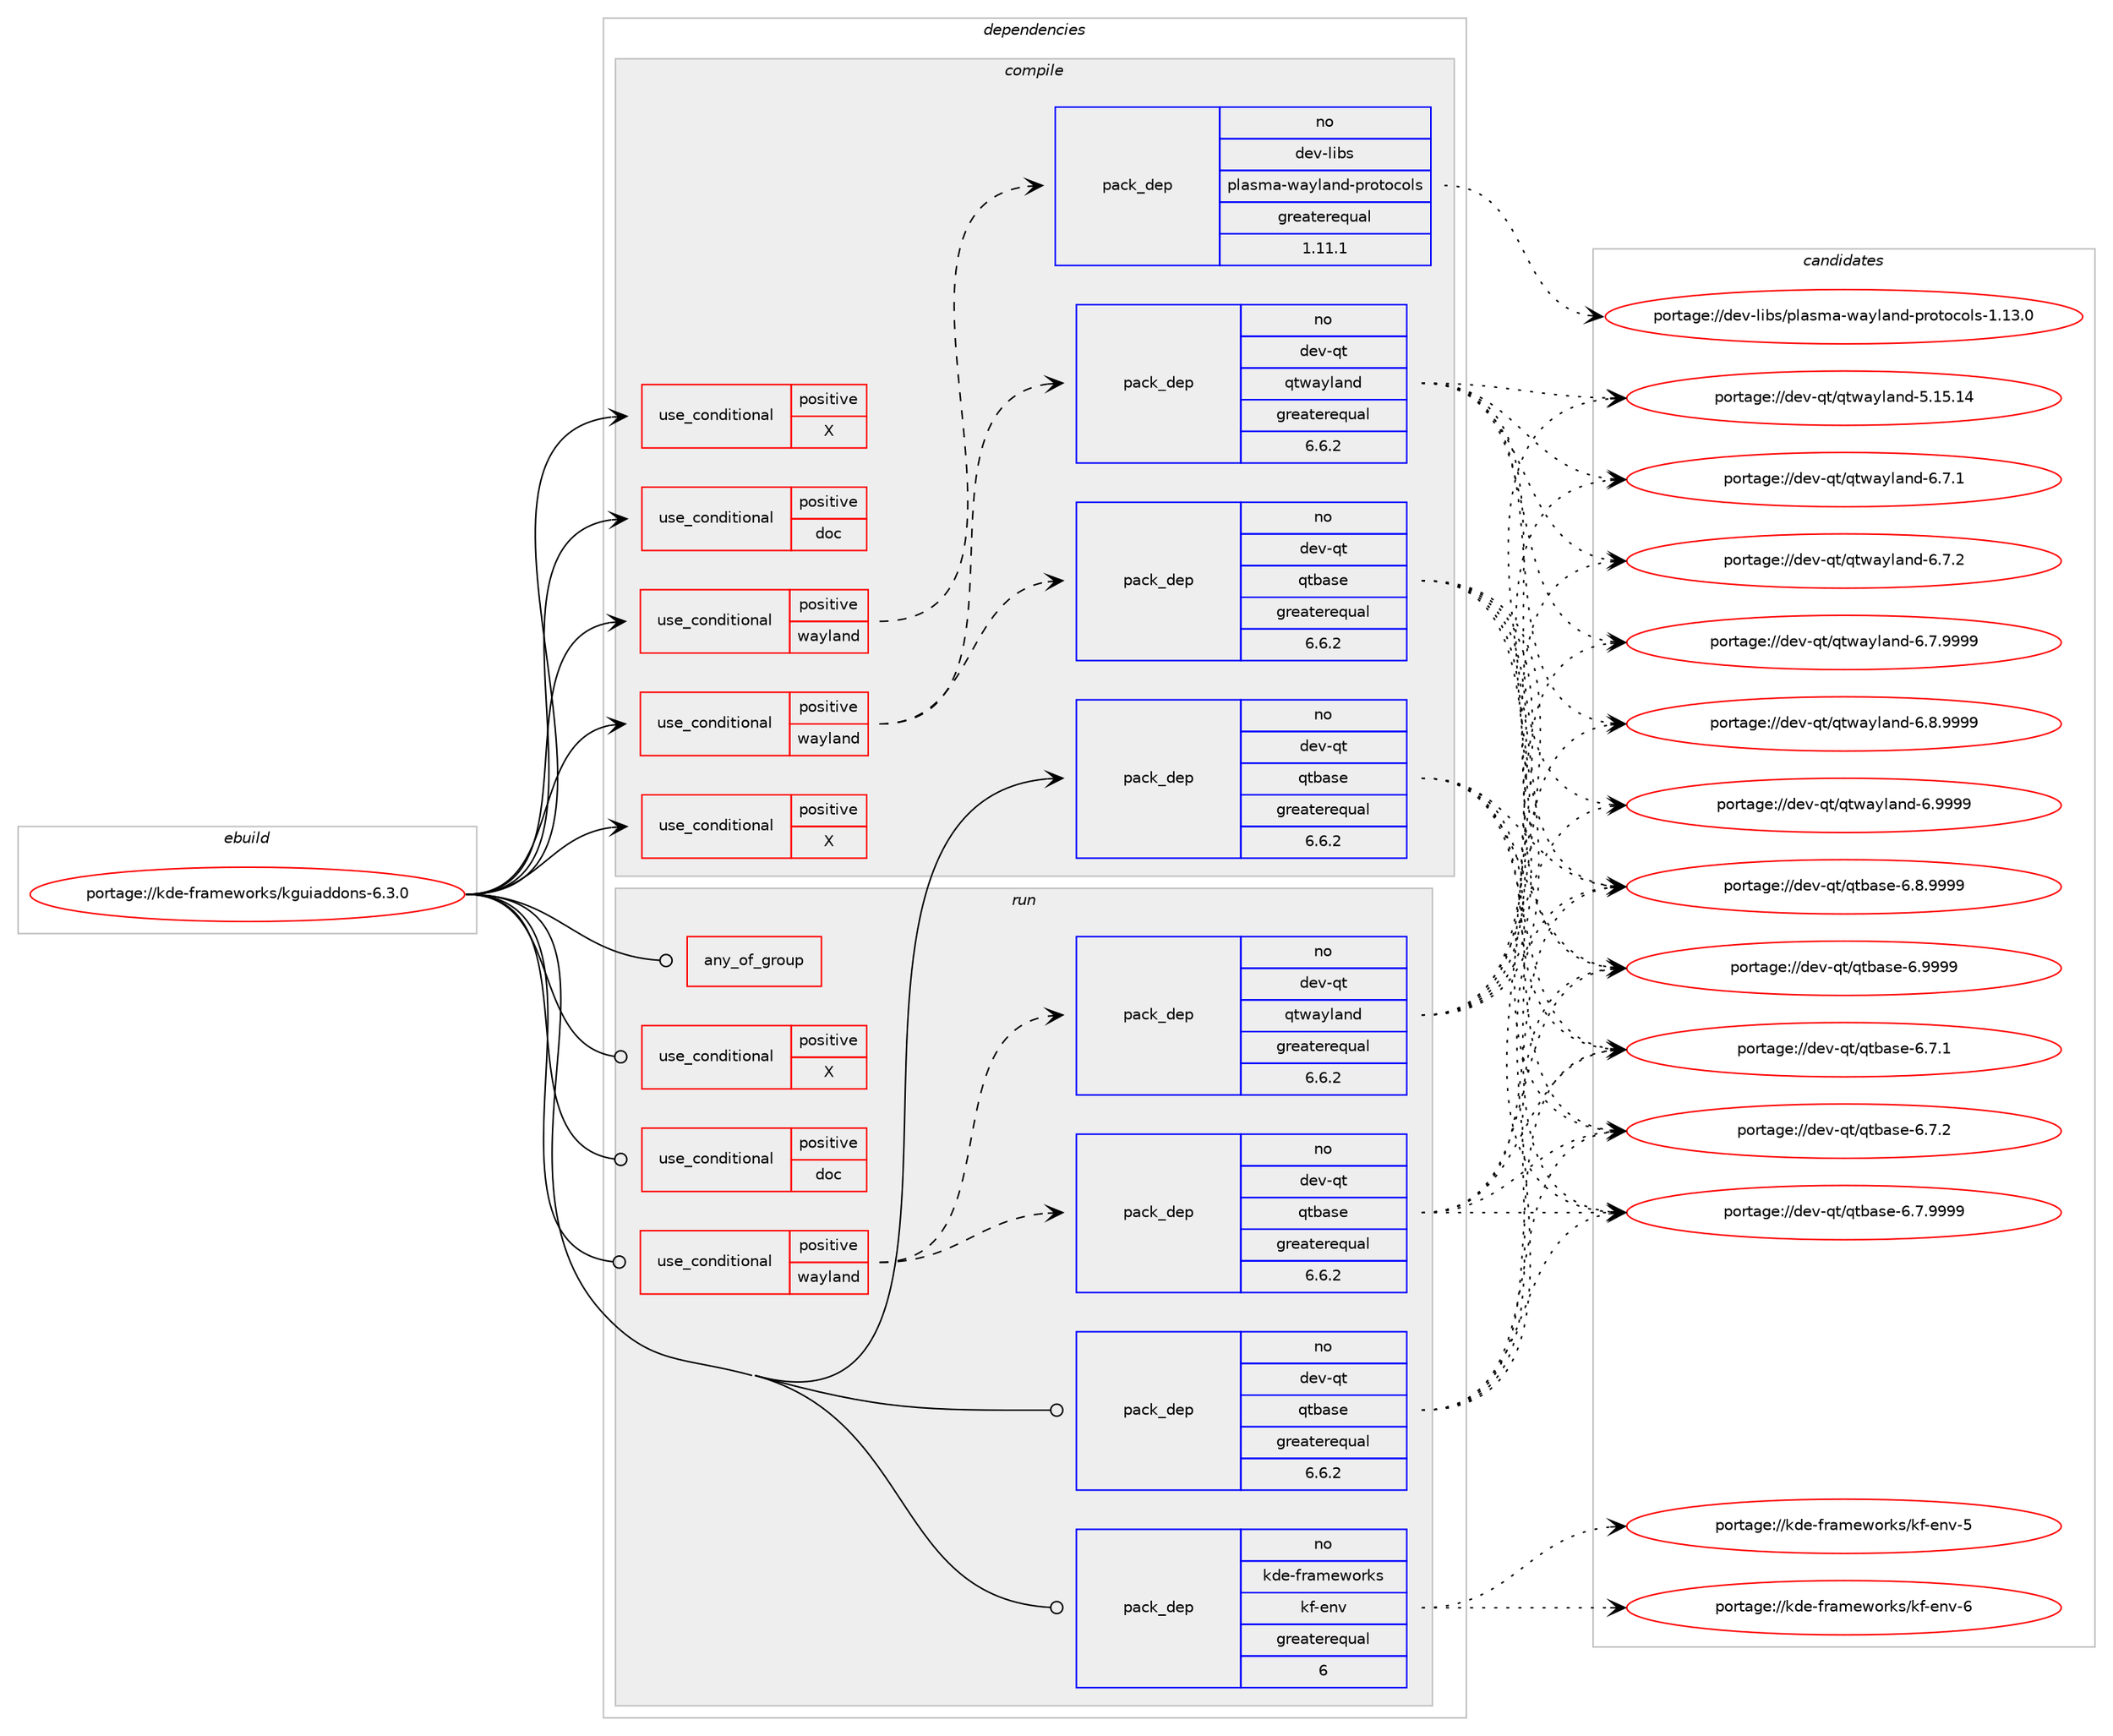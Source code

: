 digraph prolog {

# *************
# Graph options
# *************

newrank=true;
concentrate=true;
compound=true;
graph [rankdir=LR,fontname=Helvetica,fontsize=10,ranksep=1.5];#, ranksep=2.5, nodesep=0.2];
edge  [arrowhead=vee];
node  [fontname=Helvetica,fontsize=10];

# **********
# The ebuild
# **********

subgraph cluster_leftcol {
color=gray;
rank=same;
label=<<i>ebuild</i>>;
id [label="portage://kde-frameworks/kguiaddons-6.3.0", color=red, width=4, href="../kde-frameworks/kguiaddons-6.3.0.svg"];
}

# ****************
# The dependencies
# ****************

subgraph cluster_midcol {
color=gray;
label=<<i>dependencies</i>>;
subgraph cluster_compile {
fillcolor="#eeeeee";
style=filled;
label=<<i>compile</i>>;
subgraph cond66389 {
dependency136634 [label=<<TABLE BORDER="0" CELLBORDER="1" CELLSPACING="0" CELLPADDING="4"><TR><TD ROWSPAN="3" CELLPADDING="10">use_conditional</TD></TR><TR><TD>positive</TD></TR><TR><TD>X</TD></TR></TABLE>>, shape=none, color=red];
# *** BEGIN UNKNOWN DEPENDENCY TYPE (TODO) ***
# dependency136634 -> package_dependency(portage://kde-frameworks/kguiaddons-6.3.0,install,no,x11-libs,libX11,none,[,,],[],[])
# *** END UNKNOWN DEPENDENCY TYPE (TODO) ***

}
id:e -> dependency136634:w [weight=20,style="solid",arrowhead="vee"];
subgraph cond66390 {
dependency136635 [label=<<TABLE BORDER="0" CELLBORDER="1" CELLSPACING="0" CELLPADDING="4"><TR><TD ROWSPAN="3" CELLPADDING="10">use_conditional</TD></TR><TR><TD>positive</TD></TR><TR><TD>X</TD></TR></TABLE>>, shape=none, color=red];
# *** BEGIN UNKNOWN DEPENDENCY TYPE (TODO) ***
# dependency136635 -> package_dependency(portage://kde-frameworks/kguiaddons-6.3.0,install,no,x11-libs,libxcb,none,[,,],[],[])
# *** END UNKNOWN DEPENDENCY TYPE (TODO) ***

}
id:e -> dependency136635:w [weight=20,style="solid",arrowhead="vee"];
subgraph cond66391 {
dependency136636 [label=<<TABLE BORDER="0" CELLBORDER="1" CELLSPACING="0" CELLPADDING="4"><TR><TD ROWSPAN="3" CELLPADDING="10">use_conditional</TD></TR><TR><TD>positive</TD></TR><TR><TD>doc</TD></TR></TABLE>>, shape=none, color=red];
# *** BEGIN UNKNOWN DEPENDENCY TYPE (TODO) ***
# dependency136636 -> package_dependency(portage://kde-frameworks/kguiaddons-6.3.0,install,no,dev-qt,qt-docs,none,[,,],[slot(6)],[])
# *** END UNKNOWN DEPENDENCY TYPE (TODO) ***

}
id:e -> dependency136636:w [weight=20,style="solid",arrowhead="vee"];
subgraph cond66392 {
dependency136637 [label=<<TABLE BORDER="0" CELLBORDER="1" CELLSPACING="0" CELLPADDING="4"><TR><TD ROWSPAN="3" CELLPADDING="10">use_conditional</TD></TR><TR><TD>positive</TD></TR><TR><TD>wayland</TD></TR></TABLE>>, shape=none, color=red];
subgraph pack68255 {
dependency136638 [label=<<TABLE BORDER="0" CELLBORDER="1" CELLSPACING="0" CELLPADDING="4" WIDTH="220"><TR><TD ROWSPAN="6" CELLPADDING="30">pack_dep</TD></TR><TR><TD WIDTH="110">no</TD></TR><TR><TD>dev-libs</TD></TR><TR><TD>plasma-wayland-protocols</TD></TR><TR><TD>greaterequal</TD></TR><TR><TD>1.11.1</TD></TR></TABLE>>, shape=none, color=blue];
}
dependency136637:e -> dependency136638:w [weight=20,style="dashed",arrowhead="vee"];
}
id:e -> dependency136637:w [weight=20,style="solid",arrowhead="vee"];
subgraph cond66393 {
dependency136639 [label=<<TABLE BORDER="0" CELLBORDER="1" CELLSPACING="0" CELLPADDING="4"><TR><TD ROWSPAN="3" CELLPADDING="10">use_conditional</TD></TR><TR><TD>positive</TD></TR><TR><TD>wayland</TD></TR></TABLE>>, shape=none, color=red];
# *** BEGIN UNKNOWN DEPENDENCY TYPE (TODO) ***
# dependency136639 -> package_dependency(portage://kde-frameworks/kguiaddons-6.3.0,install,no,dev-libs,wayland,none,[,,],[],[])
# *** END UNKNOWN DEPENDENCY TYPE (TODO) ***

subgraph pack68256 {
dependency136640 [label=<<TABLE BORDER="0" CELLBORDER="1" CELLSPACING="0" CELLPADDING="4" WIDTH="220"><TR><TD ROWSPAN="6" CELLPADDING="30">pack_dep</TD></TR><TR><TD WIDTH="110">no</TD></TR><TR><TD>dev-qt</TD></TR><TR><TD>qtbase</TD></TR><TR><TD>greaterequal</TD></TR><TR><TD>6.6.2</TD></TR></TABLE>>, shape=none, color=blue];
}
dependency136639:e -> dependency136640:w [weight=20,style="dashed",arrowhead="vee"];
subgraph pack68257 {
dependency136641 [label=<<TABLE BORDER="0" CELLBORDER="1" CELLSPACING="0" CELLPADDING="4" WIDTH="220"><TR><TD ROWSPAN="6" CELLPADDING="30">pack_dep</TD></TR><TR><TD WIDTH="110">no</TD></TR><TR><TD>dev-qt</TD></TR><TR><TD>qtwayland</TD></TR><TR><TD>greaterequal</TD></TR><TR><TD>6.6.2</TD></TR></TABLE>>, shape=none, color=blue];
}
dependency136639:e -> dependency136641:w [weight=20,style="dashed",arrowhead="vee"];
}
id:e -> dependency136639:w [weight=20,style="solid",arrowhead="vee"];
subgraph pack68258 {
dependency136642 [label=<<TABLE BORDER="0" CELLBORDER="1" CELLSPACING="0" CELLPADDING="4" WIDTH="220"><TR><TD ROWSPAN="6" CELLPADDING="30">pack_dep</TD></TR><TR><TD WIDTH="110">no</TD></TR><TR><TD>dev-qt</TD></TR><TR><TD>qtbase</TD></TR><TR><TD>greaterequal</TD></TR><TR><TD>6.6.2</TD></TR></TABLE>>, shape=none, color=blue];
}
id:e -> dependency136642:w [weight=20,style="solid",arrowhead="vee"];
# *** BEGIN UNKNOWN DEPENDENCY TYPE (TODO) ***
# id -> package_dependency(portage://kde-frameworks/kguiaddons-6.3.0,install,no,dev-qt,qtbase,none,[,,],[slot(6)],[])
# *** END UNKNOWN DEPENDENCY TYPE (TODO) ***

# *** BEGIN UNKNOWN DEPENDENCY TYPE (TODO) ***
# id -> package_dependency(portage://kde-frameworks/kguiaddons-6.3.0,install,no,x11-base,xorg-proto,none,[,,],[],[])
# *** END UNKNOWN DEPENDENCY TYPE (TODO) ***

}
subgraph cluster_compileandrun {
fillcolor="#eeeeee";
style=filled;
label=<<i>compile and run</i>>;
}
subgraph cluster_run {
fillcolor="#eeeeee";
style=filled;
label=<<i>run</i>>;
subgraph any1838 {
dependency136643 [label=<<TABLE BORDER="0" CELLBORDER="1" CELLSPACING="0" CELLPADDING="4"><TR><TD CELLPADDING="10">any_of_group</TD></TR></TABLE>>, shape=none, color=red];# *** BEGIN UNKNOWN DEPENDENCY TYPE (TODO) ***
# dependency136643 -> package_dependency(portage://kde-frameworks/kguiaddons-6.3.0,run,no,kde-frameworks,breeze-icons,none,[,,],any_different_slot,[])
# *** END UNKNOWN DEPENDENCY TYPE (TODO) ***

# *** BEGIN UNKNOWN DEPENDENCY TYPE (TODO) ***
# dependency136643 -> package_dependency(portage://kde-frameworks/kguiaddons-6.3.0,run,no,kde-frameworks,oxygen-icons,none,[,,],any_different_slot,[])
# *** END UNKNOWN DEPENDENCY TYPE (TODO) ***

}
id:e -> dependency136643:w [weight=20,style="solid",arrowhead="odot"];
subgraph cond66394 {
dependency136644 [label=<<TABLE BORDER="0" CELLBORDER="1" CELLSPACING="0" CELLPADDING="4"><TR><TD ROWSPAN="3" CELLPADDING="10">use_conditional</TD></TR><TR><TD>positive</TD></TR><TR><TD>X</TD></TR></TABLE>>, shape=none, color=red];
# *** BEGIN UNKNOWN DEPENDENCY TYPE (TODO) ***
# dependency136644 -> package_dependency(portage://kde-frameworks/kguiaddons-6.3.0,run,no,x11-libs,libX11,none,[,,],[],[])
# *** END UNKNOWN DEPENDENCY TYPE (TODO) ***

}
id:e -> dependency136644:w [weight=20,style="solid",arrowhead="odot"];
subgraph cond66395 {
dependency136645 [label=<<TABLE BORDER="0" CELLBORDER="1" CELLSPACING="0" CELLPADDING="4"><TR><TD ROWSPAN="3" CELLPADDING="10">use_conditional</TD></TR><TR><TD>positive</TD></TR><TR><TD>doc</TD></TR></TABLE>>, shape=none, color=red];
# *** BEGIN UNKNOWN DEPENDENCY TYPE (TODO) ***
# dependency136645 -> package_dependency(portage://kde-frameworks/kguiaddons-6.3.0,run,no,dev-qt,qt-docs,none,[,,],[slot(6)],[])
# *** END UNKNOWN DEPENDENCY TYPE (TODO) ***

}
id:e -> dependency136645:w [weight=20,style="solid",arrowhead="odot"];
subgraph cond66396 {
dependency136646 [label=<<TABLE BORDER="0" CELLBORDER="1" CELLSPACING="0" CELLPADDING="4"><TR><TD ROWSPAN="3" CELLPADDING="10">use_conditional</TD></TR><TR><TD>positive</TD></TR><TR><TD>wayland</TD></TR></TABLE>>, shape=none, color=red];
# *** BEGIN UNKNOWN DEPENDENCY TYPE (TODO) ***
# dependency136646 -> package_dependency(portage://kde-frameworks/kguiaddons-6.3.0,run,no,dev-libs,wayland,none,[,,],[],[])
# *** END UNKNOWN DEPENDENCY TYPE (TODO) ***

subgraph pack68259 {
dependency136647 [label=<<TABLE BORDER="0" CELLBORDER="1" CELLSPACING="0" CELLPADDING="4" WIDTH="220"><TR><TD ROWSPAN="6" CELLPADDING="30">pack_dep</TD></TR><TR><TD WIDTH="110">no</TD></TR><TR><TD>dev-qt</TD></TR><TR><TD>qtbase</TD></TR><TR><TD>greaterequal</TD></TR><TR><TD>6.6.2</TD></TR></TABLE>>, shape=none, color=blue];
}
dependency136646:e -> dependency136647:w [weight=20,style="dashed",arrowhead="vee"];
subgraph pack68260 {
dependency136648 [label=<<TABLE BORDER="0" CELLBORDER="1" CELLSPACING="0" CELLPADDING="4" WIDTH="220"><TR><TD ROWSPAN="6" CELLPADDING="30">pack_dep</TD></TR><TR><TD WIDTH="110">no</TD></TR><TR><TD>dev-qt</TD></TR><TR><TD>qtwayland</TD></TR><TR><TD>greaterequal</TD></TR><TR><TD>6.6.2</TD></TR></TABLE>>, shape=none, color=blue];
}
dependency136646:e -> dependency136648:w [weight=20,style="dashed",arrowhead="vee"];
}
id:e -> dependency136646:w [weight=20,style="solid",arrowhead="odot"];
subgraph pack68261 {
dependency136649 [label=<<TABLE BORDER="0" CELLBORDER="1" CELLSPACING="0" CELLPADDING="4" WIDTH="220"><TR><TD ROWSPAN="6" CELLPADDING="30">pack_dep</TD></TR><TR><TD WIDTH="110">no</TD></TR><TR><TD>dev-qt</TD></TR><TR><TD>qtbase</TD></TR><TR><TD>greaterequal</TD></TR><TR><TD>6.6.2</TD></TR></TABLE>>, shape=none, color=blue];
}
id:e -> dependency136649:w [weight=20,style="solid",arrowhead="odot"];
# *** BEGIN UNKNOWN DEPENDENCY TYPE (TODO) ***
# id -> package_dependency(portage://kde-frameworks/kguiaddons-6.3.0,run,no,dev-qt,qtbase,none,[,,],[slot(6)],[])
# *** END UNKNOWN DEPENDENCY TYPE (TODO) ***

subgraph pack68262 {
dependency136650 [label=<<TABLE BORDER="0" CELLBORDER="1" CELLSPACING="0" CELLPADDING="4" WIDTH="220"><TR><TD ROWSPAN="6" CELLPADDING="30">pack_dep</TD></TR><TR><TD WIDTH="110">no</TD></TR><TR><TD>kde-frameworks</TD></TR><TR><TD>kf-env</TD></TR><TR><TD>greaterequal</TD></TR><TR><TD>6</TD></TR></TABLE>>, shape=none, color=blue];
}
id:e -> dependency136650:w [weight=20,style="solid",arrowhead="odot"];
# *** BEGIN UNKNOWN DEPENDENCY TYPE (TODO) ***
# id -> package_dependency(portage://kde-frameworks/kguiaddons-6.3.0,run,weak,kde-frameworks,kguiaddons,none,[,,],[slot(5)],[use(disable(kf6compat),negative)])
# *** END UNKNOWN DEPENDENCY TYPE (TODO) ***

}
}

# **************
# The candidates
# **************

subgraph cluster_choices {
rank=same;
color=gray;
label=<<i>candidates</i>>;

subgraph choice68255 {
color=black;
nodesep=1;
choice1001011184510810598115471121089711510997451199712110897110100451121141111161119911110811545494649514648 [label="portage://dev-libs/plasma-wayland-protocols-1.13.0", color=red, width=4,href="../dev-libs/plasma-wayland-protocols-1.13.0.svg"];
dependency136638:e -> choice1001011184510810598115471121089711510997451199712110897110100451121141111161119911110811545494649514648:w [style=dotted,weight="100"];
}
subgraph choice68256 {
color=black;
nodesep=1;
choice10010111845113116471131169897115101455446554649 [label="portage://dev-qt/qtbase-6.7.1", color=red, width=4,href="../dev-qt/qtbase-6.7.1.svg"];
choice10010111845113116471131169897115101455446554650 [label="portage://dev-qt/qtbase-6.7.2", color=red, width=4,href="../dev-qt/qtbase-6.7.2.svg"];
choice10010111845113116471131169897115101455446554657575757 [label="portage://dev-qt/qtbase-6.7.9999", color=red, width=4,href="../dev-qt/qtbase-6.7.9999.svg"];
choice10010111845113116471131169897115101455446564657575757 [label="portage://dev-qt/qtbase-6.8.9999", color=red, width=4,href="../dev-qt/qtbase-6.8.9999.svg"];
choice1001011184511311647113116989711510145544657575757 [label="portage://dev-qt/qtbase-6.9999", color=red, width=4,href="../dev-qt/qtbase-6.9999.svg"];
dependency136640:e -> choice10010111845113116471131169897115101455446554649:w [style=dotted,weight="100"];
dependency136640:e -> choice10010111845113116471131169897115101455446554650:w [style=dotted,weight="100"];
dependency136640:e -> choice10010111845113116471131169897115101455446554657575757:w [style=dotted,weight="100"];
dependency136640:e -> choice10010111845113116471131169897115101455446564657575757:w [style=dotted,weight="100"];
dependency136640:e -> choice1001011184511311647113116989711510145544657575757:w [style=dotted,weight="100"];
}
subgraph choice68257 {
color=black;
nodesep=1;
choice100101118451131164711311611997121108971101004553464953464952 [label="portage://dev-qt/qtwayland-5.15.14", color=red, width=4,href="../dev-qt/qtwayland-5.15.14.svg"];
choice10010111845113116471131161199712110897110100455446554649 [label="portage://dev-qt/qtwayland-6.7.1", color=red, width=4,href="../dev-qt/qtwayland-6.7.1.svg"];
choice10010111845113116471131161199712110897110100455446554650 [label="portage://dev-qt/qtwayland-6.7.2", color=red, width=4,href="../dev-qt/qtwayland-6.7.2.svg"];
choice10010111845113116471131161199712110897110100455446554657575757 [label="portage://dev-qt/qtwayland-6.7.9999", color=red, width=4,href="../dev-qt/qtwayland-6.7.9999.svg"];
choice10010111845113116471131161199712110897110100455446564657575757 [label="portage://dev-qt/qtwayland-6.8.9999", color=red, width=4,href="../dev-qt/qtwayland-6.8.9999.svg"];
choice1001011184511311647113116119971211089711010045544657575757 [label="portage://dev-qt/qtwayland-6.9999", color=red, width=4,href="../dev-qt/qtwayland-6.9999.svg"];
dependency136641:e -> choice100101118451131164711311611997121108971101004553464953464952:w [style=dotted,weight="100"];
dependency136641:e -> choice10010111845113116471131161199712110897110100455446554649:w [style=dotted,weight="100"];
dependency136641:e -> choice10010111845113116471131161199712110897110100455446554650:w [style=dotted,weight="100"];
dependency136641:e -> choice10010111845113116471131161199712110897110100455446554657575757:w [style=dotted,weight="100"];
dependency136641:e -> choice10010111845113116471131161199712110897110100455446564657575757:w [style=dotted,weight="100"];
dependency136641:e -> choice1001011184511311647113116119971211089711010045544657575757:w [style=dotted,weight="100"];
}
subgraph choice68258 {
color=black;
nodesep=1;
choice10010111845113116471131169897115101455446554649 [label="portage://dev-qt/qtbase-6.7.1", color=red, width=4,href="../dev-qt/qtbase-6.7.1.svg"];
choice10010111845113116471131169897115101455446554650 [label="portage://dev-qt/qtbase-6.7.2", color=red, width=4,href="../dev-qt/qtbase-6.7.2.svg"];
choice10010111845113116471131169897115101455446554657575757 [label="portage://dev-qt/qtbase-6.7.9999", color=red, width=4,href="../dev-qt/qtbase-6.7.9999.svg"];
choice10010111845113116471131169897115101455446564657575757 [label="portage://dev-qt/qtbase-6.8.9999", color=red, width=4,href="../dev-qt/qtbase-6.8.9999.svg"];
choice1001011184511311647113116989711510145544657575757 [label="portage://dev-qt/qtbase-6.9999", color=red, width=4,href="../dev-qt/qtbase-6.9999.svg"];
dependency136642:e -> choice10010111845113116471131169897115101455446554649:w [style=dotted,weight="100"];
dependency136642:e -> choice10010111845113116471131169897115101455446554650:w [style=dotted,weight="100"];
dependency136642:e -> choice10010111845113116471131169897115101455446554657575757:w [style=dotted,weight="100"];
dependency136642:e -> choice10010111845113116471131169897115101455446564657575757:w [style=dotted,weight="100"];
dependency136642:e -> choice1001011184511311647113116989711510145544657575757:w [style=dotted,weight="100"];
}
subgraph choice68259 {
color=black;
nodesep=1;
choice10010111845113116471131169897115101455446554649 [label="portage://dev-qt/qtbase-6.7.1", color=red, width=4,href="../dev-qt/qtbase-6.7.1.svg"];
choice10010111845113116471131169897115101455446554650 [label="portage://dev-qt/qtbase-6.7.2", color=red, width=4,href="../dev-qt/qtbase-6.7.2.svg"];
choice10010111845113116471131169897115101455446554657575757 [label="portage://dev-qt/qtbase-6.7.9999", color=red, width=4,href="../dev-qt/qtbase-6.7.9999.svg"];
choice10010111845113116471131169897115101455446564657575757 [label="portage://dev-qt/qtbase-6.8.9999", color=red, width=4,href="../dev-qt/qtbase-6.8.9999.svg"];
choice1001011184511311647113116989711510145544657575757 [label="portage://dev-qt/qtbase-6.9999", color=red, width=4,href="../dev-qt/qtbase-6.9999.svg"];
dependency136647:e -> choice10010111845113116471131169897115101455446554649:w [style=dotted,weight="100"];
dependency136647:e -> choice10010111845113116471131169897115101455446554650:w [style=dotted,weight="100"];
dependency136647:e -> choice10010111845113116471131169897115101455446554657575757:w [style=dotted,weight="100"];
dependency136647:e -> choice10010111845113116471131169897115101455446564657575757:w [style=dotted,weight="100"];
dependency136647:e -> choice1001011184511311647113116989711510145544657575757:w [style=dotted,weight="100"];
}
subgraph choice68260 {
color=black;
nodesep=1;
choice100101118451131164711311611997121108971101004553464953464952 [label="portage://dev-qt/qtwayland-5.15.14", color=red, width=4,href="../dev-qt/qtwayland-5.15.14.svg"];
choice10010111845113116471131161199712110897110100455446554649 [label="portage://dev-qt/qtwayland-6.7.1", color=red, width=4,href="../dev-qt/qtwayland-6.7.1.svg"];
choice10010111845113116471131161199712110897110100455446554650 [label="portage://dev-qt/qtwayland-6.7.2", color=red, width=4,href="../dev-qt/qtwayland-6.7.2.svg"];
choice10010111845113116471131161199712110897110100455446554657575757 [label="portage://dev-qt/qtwayland-6.7.9999", color=red, width=4,href="../dev-qt/qtwayland-6.7.9999.svg"];
choice10010111845113116471131161199712110897110100455446564657575757 [label="portage://dev-qt/qtwayland-6.8.9999", color=red, width=4,href="../dev-qt/qtwayland-6.8.9999.svg"];
choice1001011184511311647113116119971211089711010045544657575757 [label="portage://dev-qt/qtwayland-6.9999", color=red, width=4,href="../dev-qt/qtwayland-6.9999.svg"];
dependency136648:e -> choice100101118451131164711311611997121108971101004553464953464952:w [style=dotted,weight="100"];
dependency136648:e -> choice10010111845113116471131161199712110897110100455446554649:w [style=dotted,weight="100"];
dependency136648:e -> choice10010111845113116471131161199712110897110100455446554650:w [style=dotted,weight="100"];
dependency136648:e -> choice10010111845113116471131161199712110897110100455446554657575757:w [style=dotted,weight="100"];
dependency136648:e -> choice10010111845113116471131161199712110897110100455446564657575757:w [style=dotted,weight="100"];
dependency136648:e -> choice1001011184511311647113116119971211089711010045544657575757:w [style=dotted,weight="100"];
}
subgraph choice68261 {
color=black;
nodesep=1;
choice10010111845113116471131169897115101455446554649 [label="portage://dev-qt/qtbase-6.7.1", color=red, width=4,href="../dev-qt/qtbase-6.7.1.svg"];
choice10010111845113116471131169897115101455446554650 [label="portage://dev-qt/qtbase-6.7.2", color=red, width=4,href="../dev-qt/qtbase-6.7.2.svg"];
choice10010111845113116471131169897115101455446554657575757 [label="portage://dev-qt/qtbase-6.7.9999", color=red, width=4,href="../dev-qt/qtbase-6.7.9999.svg"];
choice10010111845113116471131169897115101455446564657575757 [label="portage://dev-qt/qtbase-6.8.9999", color=red, width=4,href="../dev-qt/qtbase-6.8.9999.svg"];
choice1001011184511311647113116989711510145544657575757 [label="portage://dev-qt/qtbase-6.9999", color=red, width=4,href="../dev-qt/qtbase-6.9999.svg"];
dependency136649:e -> choice10010111845113116471131169897115101455446554649:w [style=dotted,weight="100"];
dependency136649:e -> choice10010111845113116471131169897115101455446554650:w [style=dotted,weight="100"];
dependency136649:e -> choice10010111845113116471131169897115101455446554657575757:w [style=dotted,weight="100"];
dependency136649:e -> choice10010111845113116471131169897115101455446564657575757:w [style=dotted,weight="100"];
dependency136649:e -> choice1001011184511311647113116989711510145544657575757:w [style=dotted,weight="100"];
}
subgraph choice68262 {
color=black;
nodesep=1;
choice107100101451021149710910111911111410711547107102451011101184553 [label="portage://kde-frameworks/kf-env-5", color=red, width=4,href="../kde-frameworks/kf-env-5.svg"];
choice107100101451021149710910111911111410711547107102451011101184554 [label="portage://kde-frameworks/kf-env-6", color=red, width=4,href="../kde-frameworks/kf-env-6.svg"];
dependency136650:e -> choice107100101451021149710910111911111410711547107102451011101184553:w [style=dotted,weight="100"];
dependency136650:e -> choice107100101451021149710910111911111410711547107102451011101184554:w [style=dotted,weight="100"];
}
}

}
